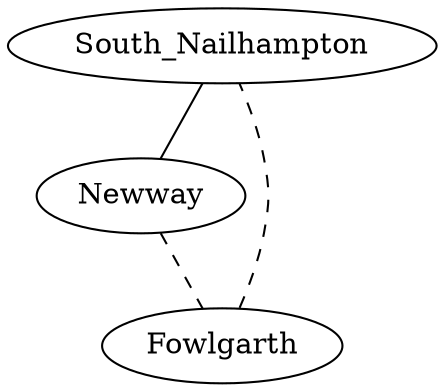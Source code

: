 graph Towns {
South_Nailhampton
Newway
Fowlgarth

South_Nailhampton -- Newway 
Fowlgarth -- South_Nailhampton [style="dashed"]
Newway -- Fowlgarth [style="dashed"]
}